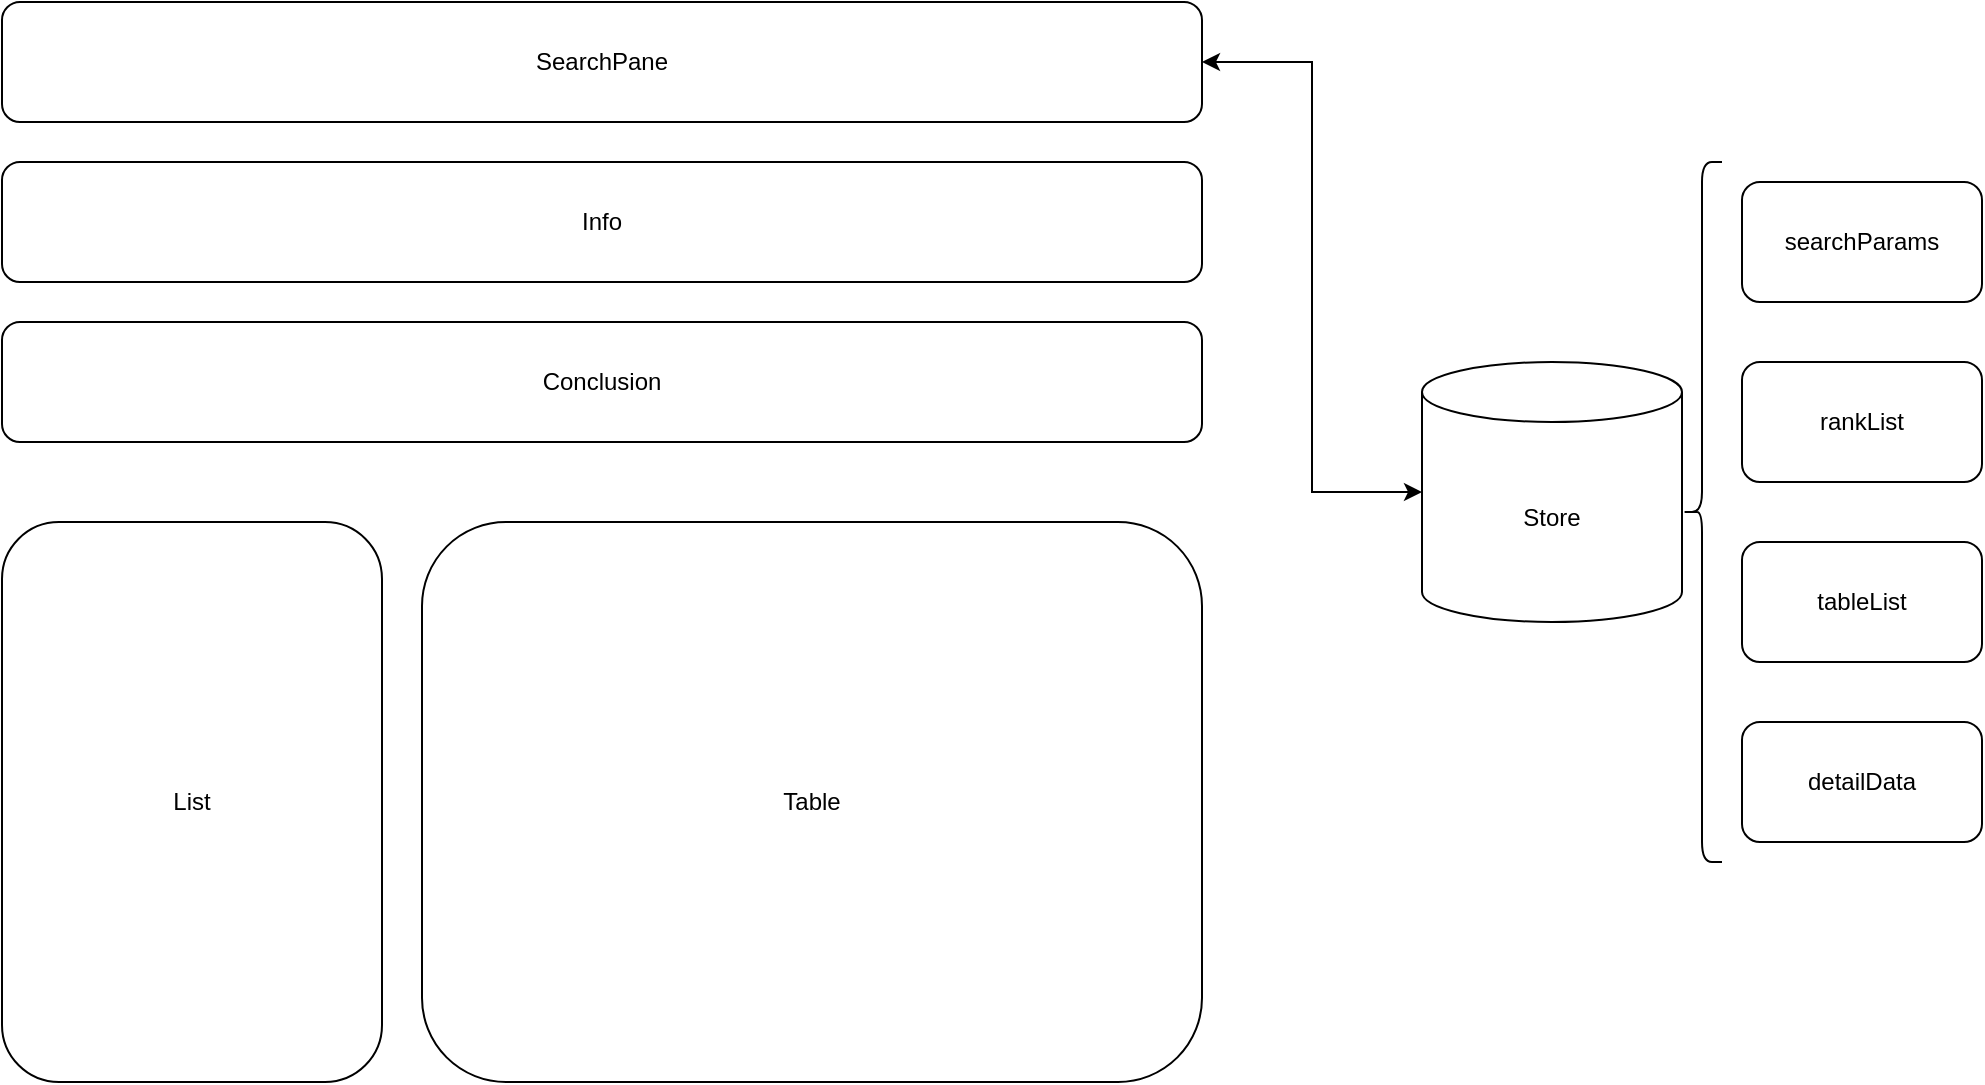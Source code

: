 <mxfile version="24.7.5">
  <diagram name="第 1 页" id="AFKJ21kr0fHZg-3bJ2xY">
    <mxGraphModel dx="954" dy="606" grid="1" gridSize="10" guides="1" tooltips="1" connect="1" arrows="1" fold="1" page="1" pageScale="1" pageWidth="827" pageHeight="1169" math="0" shadow="0">
      <root>
        <mxCell id="0" />
        <mxCell id="1" parent="0" />
        <mxCell id="yxGaQAEZh4XnH86Izl1s-2" value="Info" style="rounded=1;whiteSpace=wrap;html=1;" vertex="1" parent="1">
          <mxGeometry x="80" y="140" width="600" height="60" as="geometry" />
        </mxCell>
        <mxCell id="yxGaQAEZh4XnH86Izl1s-3" value="&lt;span style=&quot;white-space: pre;&quot; data-slate-fragment=&quot;JTVCJTdCJTIydHlwZSUyMiUzQSUyMnBhcmFncmFwaCUyMiUyQyUyMmNoaWxkcmVuJTIyJTNBJTVCJTdCJTIyaWQlMjIlM0ElMjJleHJFa1pkSld6JTIyJTJDJTIycGFyYUlkeCUyMiUzQTAlMkMlMjJzcmMlMjIlM0ElMjJjb25jbHVzaW9uJTIyJTJDJTIyZHN0JTIyJTNBJTIyJUU3JUJCJTkzJUU4JUFFJUJBJTIyJTJDJTIybWV0YWRhdGElMjIlM0ElMjIlMjIlMkMlMjJtZXRhRGF0YSUyMiUzQSU1QiU1RCUyQyUyMnRleHQlMjIlM0ElMjJjb25jbHVzaW9uJTIyJTdEJTVEJTdEJTVE&quot;&gt;Conclusion&lt;/span&gt;" style="rounded=1;whiteSpace=wrap;html=1;" vertex="1" parent="1">
          <mxGeometry x="80" y="220" width="600" height="60" as="geometry" />
        </mxCell>
        <mxCell id="yxGaQAEZh4XnH86Izl1s-4" value="List" style="rounded=1;whiteSpace=wrap;html=1;" vertex="1" parent="1">
          <mxGeometry x="80" y="320" width="190" height="280" as="geometry" />
        </mxCell>
        <mxCell id="yxGaQAEZh4XnH86Izl1s-5" value="Table" style="rounded=1;whiteSpace=wrap;html=1;" vertex="1" parent="1">
          <mxGeometry x="290" y="320" width="390" height="280" as="geometry" />
        </mxCell>
        <mxCell id="yxGaQAEZh4XnH86Izl1s-6" value="SearchPane" style="rounded=1;whiteSpace=wrap;html=1;" vertex="1" parent="1">
          <mxGeometry x="80" y="60" width="600" height="60" as="geometry" />
        </mxCell>
        <mxCell id="yxGaQAEZh4XnH86Izl1s-13" style="edgeStyle=orthogonalEdgeStyle;rounded=0;orthogonalLoop=1;jettySize=auto;html=1;entryX=1;entryY=0.5;entryDx=0;entryDy=0;startArrow=classic;startFill=1;" edge="1" parent="1" source="yxGaQAEZh4XnH86Izl1s-7" target="yxGaQAEZh4XnH86Izl1s-6">
          <mxGeometry relative="1" as="geometry" />
        </mxCell>
        <mxCell id="yxGaQAEZh4XnH86Izl1s-7" value="Store" style="shape=cylinder3;whiteSpace=wrap;html=1;boundedLbl=1;backgroundOutline=1;size=15;" vertex="1" parent="1">
          <mxGeometry x="790" y="240" width="130" height="130" as="geometry" />
        </mxCell>
        <mxCell id="yxGaQAEZh4XnH86Izl1s-8" value="searchParams" style="rounded=1;whiteSpace=wrap;html=1;" vertex="1" parent="1">
          <mxGeometry x="950" y="150" width="120" height="60" as="geometry" />
        </mxCell>
        <mxCell id="yxGaQAEZh4XnH86Izl1s-9" value="rankList" style="rounded=1;whiteSpace=wrap;html=1;" vertex="1" parent="1">
          <mxGeometry x="950" y="240" width="120" height="60" as="geometry" />
        </mxCell>
        <mxCell id="yxGaQAEZh4XnH86Izl1s-10" value="tableList" style="rounded=1;whiteSpace=wrap;html=1;" vertex="1" parent="1">
          <mxGeometry x="950" y="330" width="120" height="60" as="geometry" />
        </mxCell>
        <mxCell id="yxGaQAEZh4XnH86Izl1s-11" value="detailData" style="rounded=1;whiteSpace=wrap;html=1;" vertex="1" parent="1">
          <mxGeometry x="950" y="420" width="120" height="60" as="geometry" />
        </mxCell>
        <mxCell id="yxGaQAEZh4XnH86Izl1s-12" value="" style="shape=curlyBracket;whiteSpace=wrap;html=1;rounded=1;labelPosition=left;verticalLabelPosition=middle;align=right;verticalAlign=middle;" vertex="1" parent="1">
          <mxGeometry x="920" y="140" width="20" height="350" as="geometry" />
        </mxCell>
      </root>
    </mxGraphModel>
  </diagram>
</mxfile>
